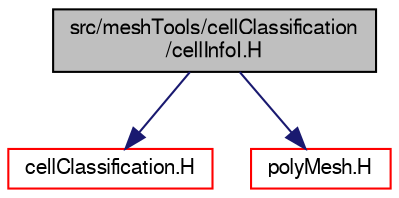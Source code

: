 digraph "src/meshTools/cellClassification/cellInfoI.H"
{
  bgcolor="transparent";
  edge [fontname="FreeSans",fontsize="10",labelfontname="FreeSans",labelfontsize="10"];
  node [fontname="FreeSans",fontsize="10",shape=record];
  Node0 [label="src/meshTools/cellClassification\l/cellInfoI.H",height=0.2,width=0.4,color="black", fillcolor="grey75", style="filled", fontcolor="black"];
  Node0 -> Node1 [color="midnightblue",fontsize="10",style="solid",fontname="FreeSans"];
  Node1 [label="cellClassification.H",height=0.2,width=0.4,color="red",URL="$a07415.html"];
  Node0 -> Node148 [color="midnightblue",fontsize="10",style="solid",fontname="FreeSans"];
  Node148 [label="polyMesh.H",height=0.2,width=0.4,color="red",URL="$a11630.html"];
}
